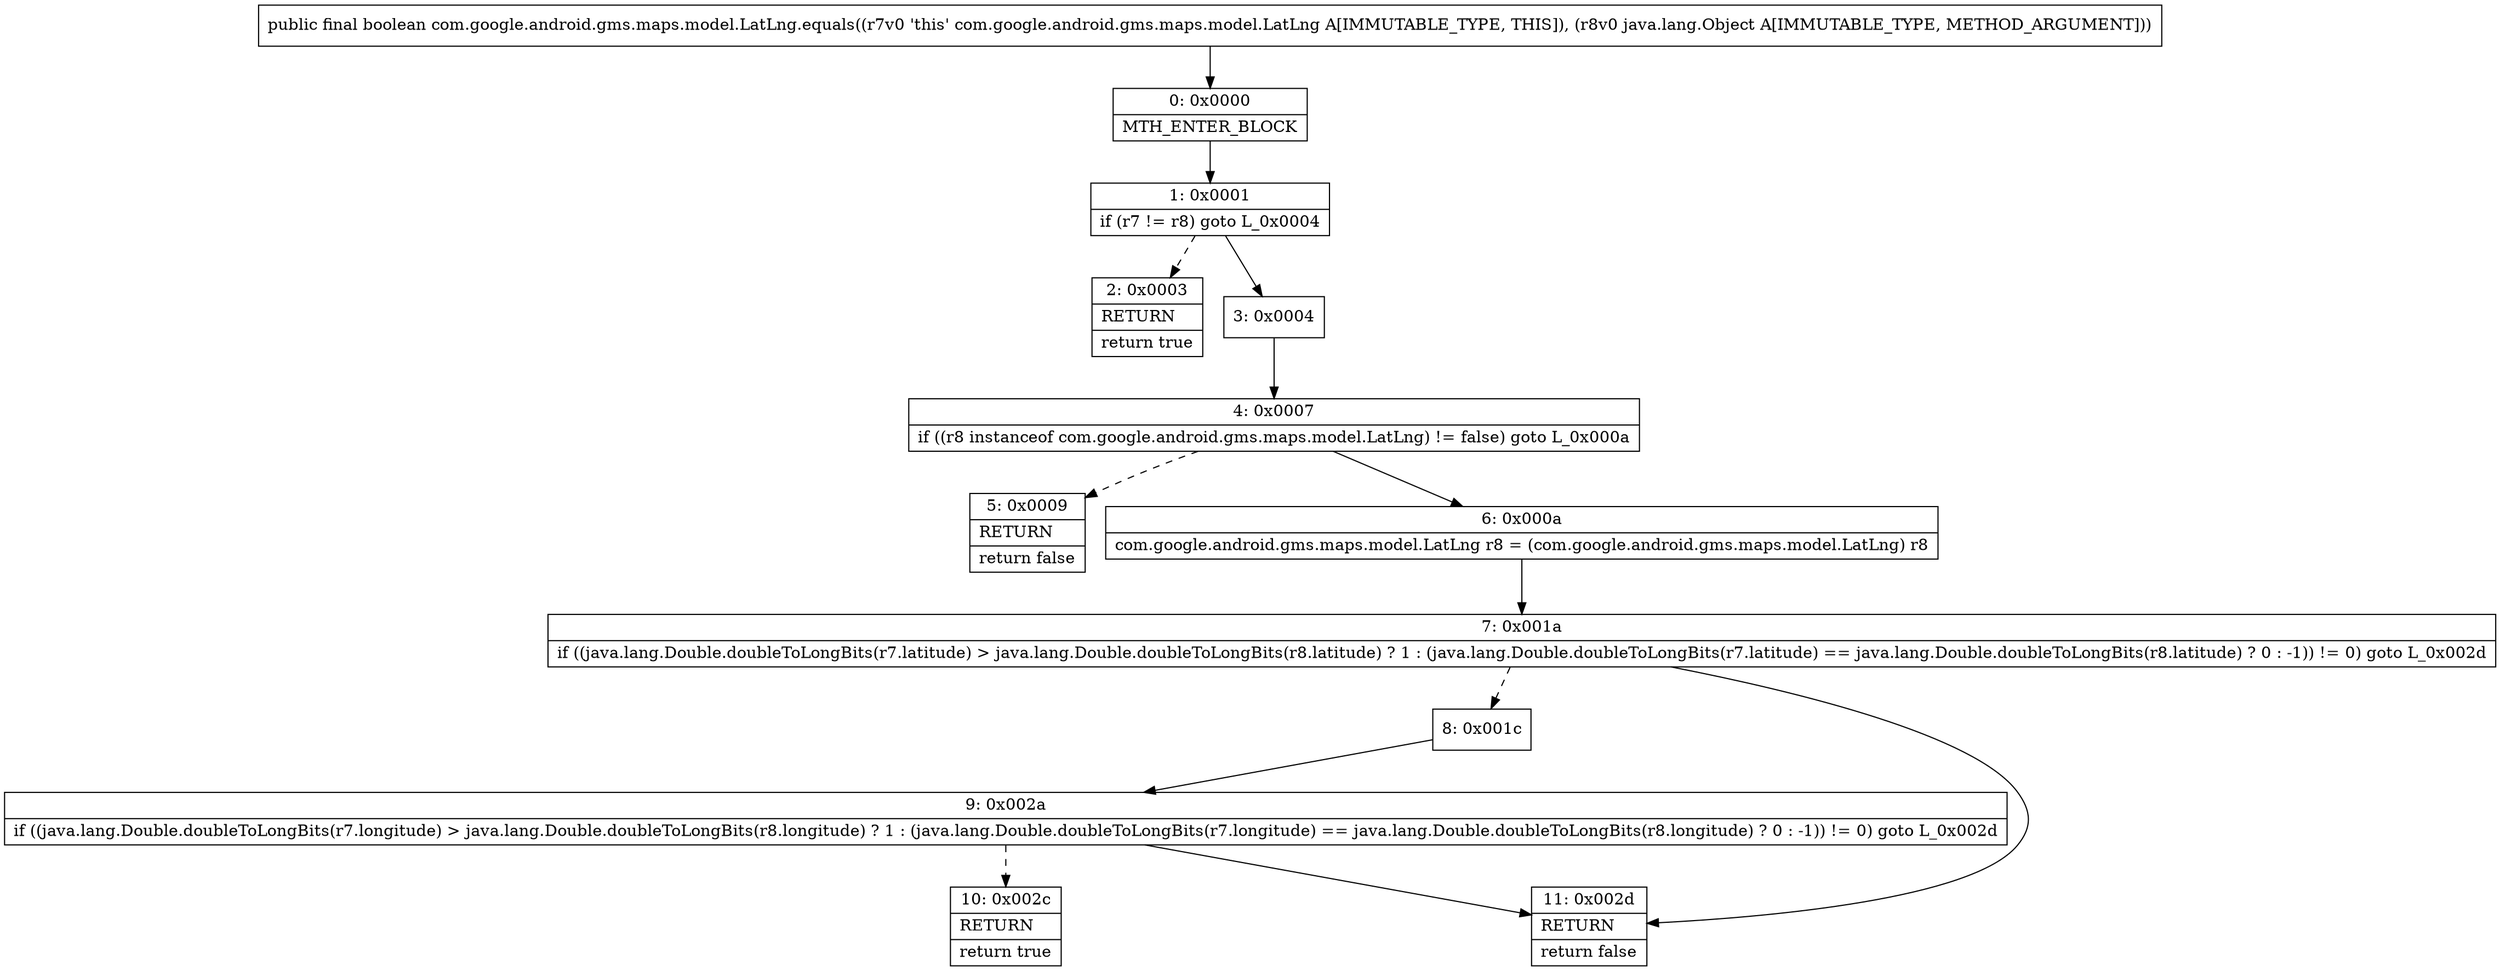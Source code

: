 digraph "CFG forcom.google.android.gms.maps.model.LatLng.equals(Ljava\/lang\/Object;)Z" {
Node_0 [shape=record,label="{0\:\ 0x0000|MTH_ENTER_BLOCK\l}"];
Node_1 [shape=record,label="{1\:\ 0x0001|if (r7 != r8) goto L_0x0004\l}"];
Node_2 [shape=record,label="{2\:\ 0x0003|RETURN\l|return true\l}"];
Node_3 [shape=record,label="{3\:\ 0x0004}"];
Node_4 [shape=record,label="{4\:\ 0x0007|if ((r8 instanceof com.google.android.gms.maps.model.LatLng) != false) goto L_0x000a\l}"];
Node_5 [shape=record,label="{5\:\ 0x0009|RETURN\l|return false\l}"];
Node_6 [shape=record,label="{6\:\ 0x000a|com.google.android.gms.maps.model.LatLng r8 = (com.google.android.gms.maps.model.LatLng) r8\l}"];
Node_7 [shape=record,label="{7\:\ 0x001a|if ((java.lang.Double.doubleToLongBits(r7.latitude) \> java.lang.Double.doubleToLongBits(r8.latitude) ? 1 : (java.lang.Double.doubleToLongBits(r7.latitude) == java.lang.Double.doubleToLongBits(r8.latitude) ? 0 : \-1)) != 0) goto L_0x002d\l}"];
Node_8 [shape=record,label="{8\:\ 0x001c}"];
Node_9 [shape=record,label="{9\:\ 0x002a|if ((java.lang.Double.doubleToLongBits(r7.longitude) \> java.lang.Double.doubleToLongBits(r8.longitude) ? 1 : (java.lang.Double.doubleToLongBits(r7.longitude) == java.lang.Double.doubleToLongBits(r8.longitude) ? 0 : \-1)) != 0) goto L_0x002d\l}"];
Node_10 [shape=record,label="{10\:\ 0x002c|RETURN\l|return true\l}"];
Node_11 [shape=record,label="{11\:\ 0x002d|RETURN\l|return false\l}"];
MethodNode[shape=record,label="{public final boolean com.google.android.gms.maps.model.LatLng.equals((r7v0 'this' com.google.android.gms.maps.model.LatLng A[IMMUTABLE_TYPE, THIS]), (r8v0 java.lang.Object A[IMMUTABLE_TYPE, METHOD_ARGUMENT])) }"];
MethodNode -> Node_0;
Node_0 -> Node_1;
Node_1 -> Node_2[style=dashed];
Node_1 -> Node_3;
Node_3 -> Node_4;
Node_4 -> Node_5[style=dashed];
Node_4 -> Node_6;
Node_6 -> Node_7;
Node_7 -> Node_8[style=dashed];
Node_7 -> Node_11;
Node_8 -> Node_9;
Node_9 -> Node_10[style=dashed];
Node_9 -> Node_11;
}

